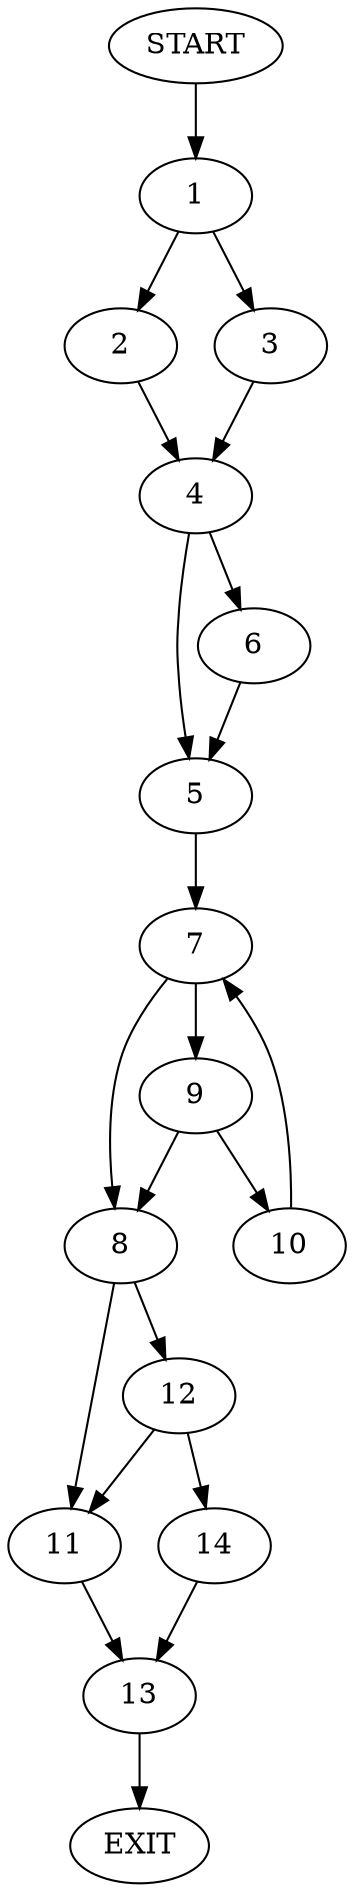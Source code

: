 digraph {
0 [label="START"]
15 [label="EXIT"]
0 -> 1
1 -> 2
1 -> 3
2 -> 4
3 -> 4
4 -> 5
4 -> 6
5 -> 7
6 -> 5
7 -> 8
7 -> 9
9 -> 10
9 -> 8
8 -> 11
8 -> 12
10 -> 7
11 -> 13
12 -> 11
12 -> 14
14 -> 13
13 -> 15
}
